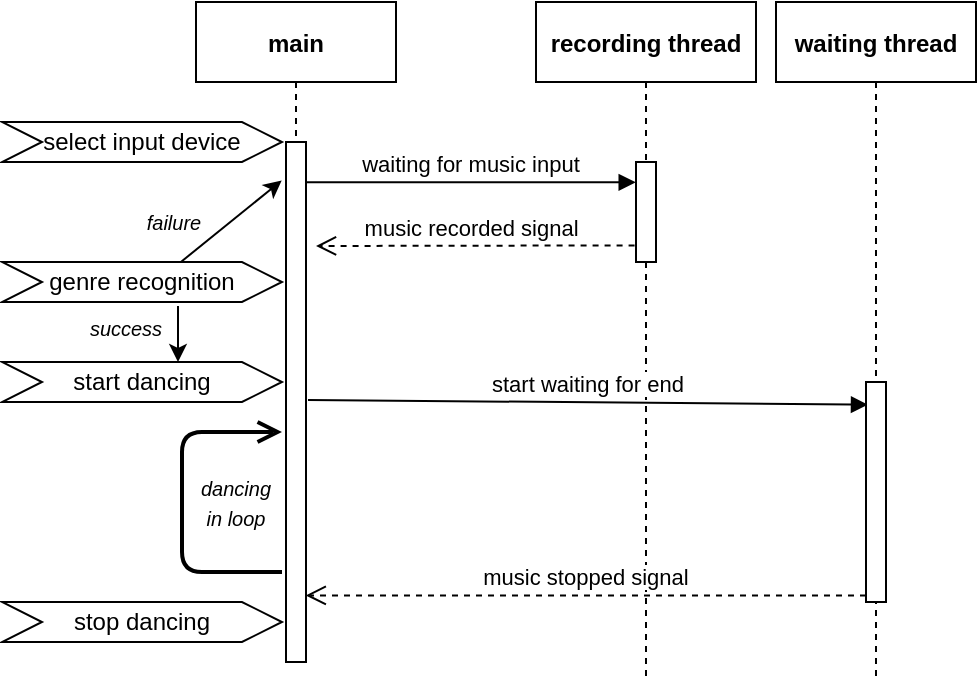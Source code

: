 <mxfile version="14.7.10" type="device"><diagram id="kgpKYQtTHZ0yAKxKKP6v" name="Page-1"><mxGraphModel dx="693" dy="400" grid="0" gridSize="10" guides="1" tooltips="1" connect="1" arrows="1" fold="1" page="1" pageScale="1" pageWidth="850" pageHeight="1100" math="0" shadow="0"><root><mxCell id="0"/><mxCell id="1" parent="0"/><mxCell id="3nuBFxr9cyL0pnOWT2aG-1" value="main" style="shape=umlLifeline;perimeter=lifelinePerimeter;container=1;collapsible=0;recursiveResize=0;rounded=0;shadow=0;strokeWidth=1;fontStyle=1" parent="1" vertex="1"><mxGeometry x="250" y="90" width="100" height="330" as="geometry"/></mxCell><mxCell id="3nuBFxr9cyL0pnOWT2aG-2" value="" style="points=[];perimeter=orthogonalPerimeter;rounded=0;shadow=0;strokeWidth=1;" parent="3nuBFxr9cyL0pnOWT2aG-1" vertex="1"><mxGeometry x="45" y="70" width="10" height="260" as="geometry"/></mxCell><mxCell id="3nuBFxr9cyL0pnOWT2aG-5" value="recording thread" style="shape=umlLifeline;perimeter=lifelinePerimeter;container=1;collapsible=0;recursiveResize=0;rounded=0;shadow=0;strokeWidth=1;fontStyle=1" parent="1" vertex="1"><mxGeometry x="420" y="90" width="110" height="340" as="geometry"/></mxCell><mxCell id="3nuBFxr9cyL0pnOWT2aG-6" value="" style="points=[];perimeter=orthogonalPerimeter;rounded=0;shadow=0;strokeWidth=1;" parent="3nuBFxr9cyL0pnOWT2aG-5" vertex="1"><mxGeometry x="50" y="80" width="10" height="50" as="geometry"/></mxCell><mxCell id="3nuBFxr9cyL0pnOWT2aG-7" value="music recorded signal" style="verticalAlign=bottom;endArrow=open;dashed=1;endSize=8;shadow=0;strokeWidth=1;exitX=-0.071;exitY=0.834;exitDx=0;exitDy=0;exitPerimeter=0;" parent="1" source="3nuBFxr9cyL0pnOWT2aG-6" edge="1"><mxGeometry x="0.023" relative="1" as="geometry"><mxPoint x="310" y="212" as="targetPoint"/><mxPoint as="offset"/></mxGeometry></mxCell><mxCell id="3nuBFxr9cyL0pnOWT2aG-8" value="waiting for music input" style="verticalAlign=bottom;endArrow=block;entryX=-0.014;entryY=0.203;shadow=0;strokeWidth=1;entryDx=0;entryDy=0;entryPerimeter=0;" parent="1" source="3nuBFxr9cyL0pnOWT2aG-2" target="3nuBFxr9cyL0pnOWT2aG-6" edge="1"><mxGeometry relative="1" as="geometry"><mxPoint x="405" y="170" as="sourcePoint"/></mxGeometry></mxCell><mxCell id="3nuBFxr9cyL0pnOWT2aG-9" value="start waiting for end" style="verticalAlign=bottom;endArrow=block;shadow=0;strokeWidth=1;exitX=1.1;exitY=0.496;exitDx=0;exitDy=0;exitPerimeter=0;entryX=0.1;entryY=0.103;entryDx=0;entryDy=0;entryPerimeter=0;" parent="1" source="3nuBFxr9cyL0pnOWT2aG-2" target="_1WBugK8me1soiLAW2_I-2" edge="1"><mxGeometry relative="1" as="geometry"><mxPoint x="310" y="304" as="sourcePoint"/><mxPoint x="580" y="289" as="targetPoint"/></mxGeometry></mxCell><mxCell id="3nuBFxr9cyL0pnOWT2aG-10" value="music stopped signal" style="verticalAlign=bottom;endArrow=open;dashed=1;endSize=8;shadow=0;strokeWidth=1;entryX=0.986;entryY=0.872;entryDx=0;entryDy=0;entryPerimeter=0;" parent="1" source="_1WBugK8me1soiLAW2_I-2" target="3nuBFxr9cyL0pnOWT2aG-2" edge="1"><mxGeometry relative="1" as="geometry"><mxPoint x="305" y="374" as="targetPoint"/><mxPoint x="555" y="370" as="sourcePoint"/></mxGeometry></mxCell><mxCell id="_1WBugK8me1soiLAW2_I-1" value="waiting thread" style="shape=umlLifeline;perimeter=lifelinePerimeter;container=1;collapsible=0;recursiveResize=0;rounded=0;shadow=0;strokeWidth=1;fontStyle=1" vertex="1" parent="1"><mxGeometry x="540" y="90" width="100" height="340" as="geometry"/></mxCell><mxCell id="_1WBugK8me1soiLAW2_I-2" value="" style="points=[];perimeter=orthogonalPerimeter;rounded=0;shadow=0;strokeWidth=1;" vertex="1" parent="_1WBugK8me1soiLAW2_I-1"><mxGeometry x="45" y="190" width="10" height="110" as="geometry"/></mxCell><mxCell id="_1WBugK8me1soiLAW2_I-3" value="select input device" style="shape=step;perimeter=stepPerimeter;whiteSpace=wrap;html=1;fixedSize=1;" vertex="1" parent="1"><mxGeometry x="153" y="150" width="140" height="20" as="geometry"/></mxCell><mxCell id="_1WBugK8me1soiLAW2_I-5" value="genre recognition" style="shape=step;perimeter=stepPerimeter;whiteSpace=wrap;html=1;fixedSize=1;" vertex="1" parent="1"><mxGeometry x="153" y="220" width="140" height="20" as="geometry"/></mxCell><mxCell id="_1WBugK8me1soiLAW2_I-6" value="start dancing" style="shape=step;perimeter=stepPerimeter;whiteSpace=wrap;html=1;fixedSize=1;" vertex="1" parent="1"><mxGeometry x="153" y="270" width="140" height="20" as="geometry"/></mxCell><mxCell id="_1WBugK8me1soiLAW2_I-8" value="" style="endArrow=classic;html=1;" edge="1" parent="1"><mxGeometry width="50" height="50" relative="1" as="geometry"><mxPoint x="241" y="242" as="sourcePoint"/><mxPoint x="241" y="270" as="targetPoint"/></mxGeometry></mxCell><mxCell id="_1WBugK8me1soiLAW2_I-9" value="&lt;i&gt;&lt;font style=&quot;font-size: 10px&quot;&gt;success&lt;/font&gt;&lt;/i&gt;" style="text;html=1;strokeColor=none;fillColor=none;align=center;verticalAlign=middle;whiteSpace=wrap;rounded=0;" vertex="1" parent="1"><mxGeometry x="195" y="243" width="40" height="20" as="geometry"/></mxCell><mxCell id="_1WBugK8me1soiLAW2_I-11" value="" style="endArrow=classic;html=1;entryX=-0.214;entryY=0.074;entryDx=0;entryDy=0;entryPerimeter=0;exitX=0.64;exitY=-0.007;exitDx=0;exitDy=0;exitPerimeter=0;" edge="1" parent="1" source="_1WBugK8me1soiLAW2_I-5" target="3nuBFxr9cyL0pnOWT2aG-2"><mxGeometry width="50" height="50" relative="1" as="geometry"><mxPoint x="241" y="192" as="sourcePoint"/><mxPoint x="241" y="220" as="targetPoint"/></mxGeometry></mxCell><mxCell id="_1WBugK8me1soiLAW2_I-12" value="&lt;i&gt;&lt;font style=&quot;font-size: 10px&quot;&gt;failure&lt;/font&gt;&lt;/i&gt;" style="text;html=1;strokeColor=none;fillColor=none;align=center;verticalAlign=middle;whiteSpace=wrap;rounded=0;" vertex="1" parent="1"><mxGeometry x="219" y="190" width="40" height="20" as="geometry"/></mxCell><mxCell id="_1WBugK8me1soiLAW2_I-19" value="&lt;i&gt;&lt;font style=&quot;font-size: 10px&quot;&gt;dancing in loop&lt;br&gt;&lt;/font&gt;&lt;/i&gt;" style="text;html=1;strokeColor=none;fillColor=none;align=center;verticalAlign=middle;whiteSpace=wrap;rounded=0;" vertex="1" parent="1"><mxGeometry x="250" y="330" width="40" height="20" as="geometry"/></mxCell><mxCell id="_1WBugK8me1soiLAW2_I-20" value="stop dancing" style="shape=step;perimeter=stepPerimeter;whiteSpace=wrap;html=1;fixedSize=1;" vertex="1" parent="1"><mxGeometry x="153" y="390" width="140" height="20" as="geometry"/></mxCell><mxCell id="_1WBugK8me1soiLAW2_I-22" value="" style="verticalAlign=bottom;endArrow=open;endSize=8;shadow=0;strokeWidth=2;" edge="1" parent="1"><mxGeometry x="-1" y="150" relative="1" as="geometry"><mxPoint x="293" y="305" as="targetPoint"/><mxPoint x="293" y="375" as="sourcePoint"/><Array as="points"><mxPoint x="243" y="375"/><mxPoint x="243" y="305"/></Array><mxPoint x="25" y="2" as="offset"/></mxGeometry></mxCell></root></mxGraphModel></diagram></mxfile>